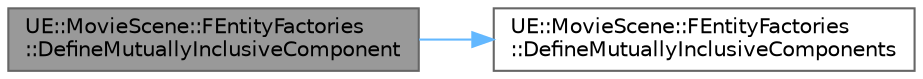 digraph "UE::MovieScene::FEntityFactories::DefineMutuallyInclusiveComponent"
{
 // INTERACTIVE_SVG=YES
 // LATEX_PDF_SIZE
  bgcolor="transparent";
  edge [fontname=Helvetica,fontsize=10,labelfontname=Helvetica,labelfontsize=10];
  node [fontname=Helvetica,fontsize=10,shape=box,height=0.2,width=0.4];
  rankdir="LR";
  Node1 [id="Node000001",label="UE::MovieScene::FEntityFactories\l::DefineMutuallyInclusiveComponent",height=0.2,width=0.4,color="gray40", fillcolor="grey60", style="filled", fontcolor="black",tooltip="Indicates that if the first component exists on an entity, the second component should be created on ..."];
  Node1 -> Node2 [id="edge1_Node000001_Node000002",color="steelblue1",style="solid",tooltip=" "];
  Node2 [id="Node000002",label="UE::MovieScene::FEntityFactories\l::DefineMutuallyInclusiveComponents",height=0.2,width=0.4,color="grey40", fillcolor="white", style="filled",URL="$dd/dd4/structUE_1_1MovieScene_1_1FEntityFactories.html#a549400a18ce3c7e573838e5852038fb6",tooltip="Indicates that if the first component exists on an entity, the specified components should be created..."];
}
